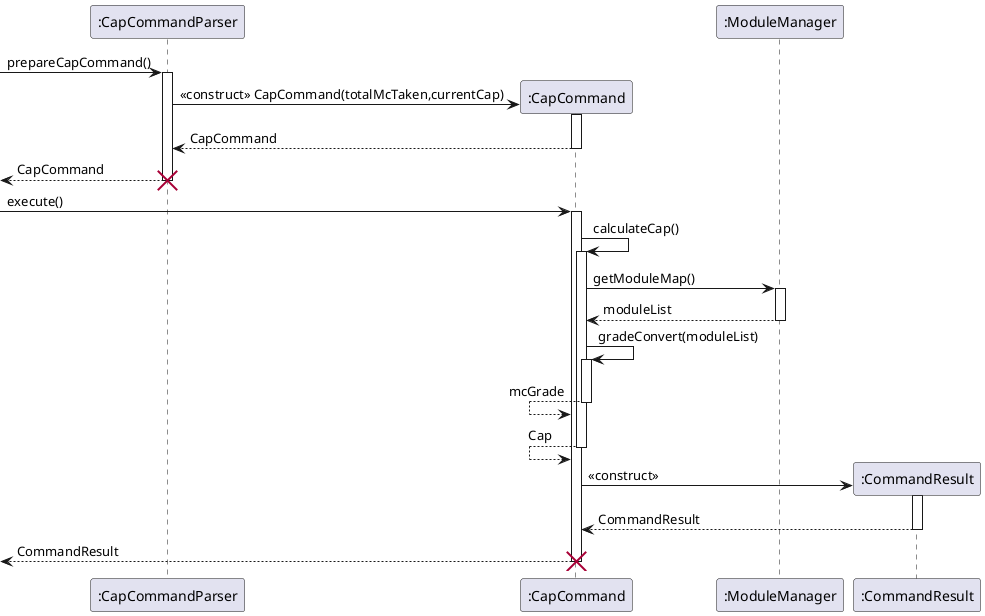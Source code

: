 @startuml
-> ":CapCommandParser" : prepareCapCommand()
activate ":CapCommandParser"
create ":CapCommand"
":CapCommandParser" -> ":CapCommand" : <<construct>> CapCommand(totalMcTaken,currentCap)
activate ":CapCommand"
":CapCommandParser" <-- ":CapCommand" : CapCommand
deactivate ":CapCommand"
<-- ":CapCommandParser" : CapCommand
destroy ":CapCommandParser"
deactivate ":CapCommandParser"
-> ":CapCommand" : execute()
activate ":CapCommand"
":CapCommand" -> ":CapCommand" : calculateCap()
activate ":CapCommand"
":CapCommand" -> ":ModuleManager" : getModuleMap()
activate ":ModuleManager"
":CapCommand" <-- ":ModuleManager" : moduleList
deactivate ":ModuleManager"
":CapCommand" -> ":CapCommand" : gradeConvert(moduleList)
activate ":CapCommand"
":CapCommand" <-- ":CapCommand" : mcGrade
deactivate ":CapCommand"
":CapCommand" <-- ":CapCommand" : Cap
deactivate ":CapCommand"
create ":CommandResult"
":CapCommand" -> ":CommandResult" : <<construct>>
activate ":CommandResult"
":CapCommand" <-- ":CommandResult" : CommandResult
deactivate ":CommandResult"
<-- ":CapCommand" : CommandResult
deactivate ":CapCommand"
destroy ":CapCommand"
@enduml